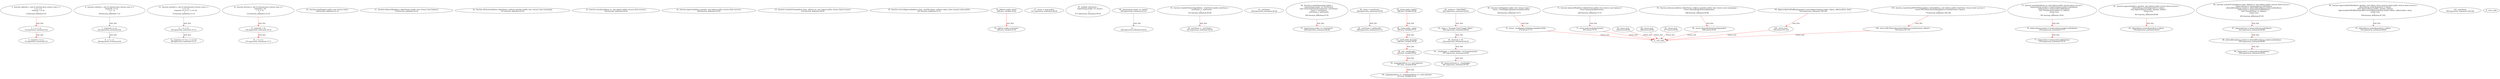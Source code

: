 digraph  {
13 [label="2_ function add(uint a, uint b) internal pure returns (uint c) {\n        c = a + b;\n        require(c >= a);\n    }\n13-function_definition-3-6", method="add(uint a,uint b)", type_label=function_definition];
31 [label="3_ c = a + b;\n31-expression_statement-4-4", method="add(uint a,uint b)", type_label=expression_statement];
37 [label="4_ require(c >= a);\n37-expression_statement-5-5", method="add(uint a,uint b)", type_label=expression_statement];
44 [label="6_ function sub(uint a, uint b) internal pure returns (uint c) {\n        require(b <= a);\n        c = a - b;\n    }\n44-function_definition-7-10", method="sub(uint a,uint b)", type_label=function_definition];
62 [label="7_ require(b <= a);\n62-expression_statement-8-8", method="sub(uint a,uint b)", type_label=expression_statement];
69 [label="8_ c = a - b;\n69-expression_statement-9-9", method="sub(uint a,uint b)", type_label=expression_statement];
75 [label="10_ function mul(uint a, uint b) internal pure returns (uint c) {\n        c = a * b;\n        require(a == 0 || c / a == b);\n    }\n75-function_definition-11-14", method="mul(uint a,uint b)", type_label=function_definition];
93 [label="11_ c = a * b;\n93-expression_statement-12-12", method="mul(uint a,uint b)", type_label=expression_statement];
99 [label="12_ require(a == 0 || c / a == b);\n99-expression_statement-13-13", method="mul(uint a,uint b)", type_label=expression_statement];
112 [label="14_ function div(uint a, uint b) internal pure returns (uint c) {\n        require(b > 0);\n        c = a / b;\n    }\n112-function_definition-15-18", method="div(uint a,uint b)", type_label=function_definition];
130 [label="15_ require(b > 0);\n130-expression_statement-16-16", method="div(uint a,uint b)", type_label=expression_statement];
137 [label="16_ c = a / b;\n137-expression_statement-17-17", method="div(uint a,uint b)", type_label=expression_statement];
146 [label="20_ function totalSupply() public view returns (uint);\n146-function_definition-21-21", method="totalSupply()", type_label=function_definition];
154 [label="21_ function balanceOf(address tokenOwner) public view returns (uint balance);\n154-function_definition-22-22", method="balanceOf(address tokenOwner)", type_label=function_definition];
167 [label="22_ function allowance(address tokenOwner, address spender) public view returns (uint remaining);\n167-function_definition-23-23", method="allowance(address tokenOwner,address spender)", type_label=function_definition];
184 [label="23_ function transfer(address to, uint tokens) public returns (bool success);\n184-function_definition-24-24", method="transfer(address to,uint tokens)", type_label=function_definition];
200 [label="24_ function approve(address spender, uint tokens) public returns (bool success);\n200-function_definition-25-25", method="approve(address spender,uint tokens)", type_label=function_definition];
216 [label="25_ function transferFrom(address from, address to, uint tokens) public returns (bool success);\n216-function_definition-26-26", method="transferFrom(address from,address to,uint tokens)", type_label=function_definition];
267 [label="30_ function receiveApproval(address from, uint256 tokens, address token, bytes memory data) public;\n267-function_definition-31-31", method="receiveApproval(address from,uint256 tokens,address token,bytes memory data)", type_label=function_definition];
289 [label="33_ address public owner;\n289-new_variable-34-34", method="", type_label=new_variable];
294 [label="34_ address public newOwner;\n294-new_variable-35-35", method="", type_label=new_variable];
311 [label="37_ owner = msg.sender;\n311-expression_statement-38-38", method="", type_label=expression_statement];
317 [label="39_ modifier onlyOwner {\n        require(msg.sender == owner);\n        _;\n    }\n317-expression_statement-40-43", method="", type_label=expression_statement];
320 [label="40_ require(msg.sender == owner);\n320-expression_statement-41-41", method="", type_label=expression_statement];
329 [label="41_ _;\n329-expression_statement-42-42", method="", type_label=expression_statement];
331 [label="43_ function transferOwnership(address _newOwner) public onlyOwner {\n        newOwner = _newOwner;\n    }\n331-function_definition-44-46", method="transferOwnership(address _newOwner)", type_label=function_definition];
338 [label="43_ onlyOwner\n338-expression_statement-44-44", method="transferOwnership(address _newOwner)", type_label=expression_statement];
341 [label="44_ newOwner = _newOwner;\n341-expression_statement-45-45", method="transferOwnership(address _newOwner)", type_label=expression_statement];
345 [label="46_ function acceptOwnership() public {\n        require(msg.sender == newOwner);\n        emit OwnershipTransferred(owner, newOwner);\n        owner = newOwner;\n        newOwner = address(0);\n    }\n345-function_definition-47-52", method="acceptOwnership()", type_label=function_definition];
349 [label="47_ require(msg.sender == newOwner);\n349-expression_statement-48-48", method="acceptOwnership()", type_label=expression_statement];
364 [label="49_ owner = newOwner;\n364-expression_statement-50-50", method="acceptOwnership()", type_label=expression_statement];
368 [label="50_ newOwner = address(0);\n368-expression_statement-51-51", method="acceptOwnership()", type_label=expression_statement];
388 [label="55_ string public symbol;\n388-new_variable-56-56", method="", type_label=new_variable];
393 [label="56_ string public  name;\n393-new_variable-57-57", method="", type_label=new_variable];
398 [label="57_ uint8 public decimals;\n398-new_variable-58-58", method="", type_label=new_variable];
403 [label="58_ uint _totalSupply;\n403-new_variable-59-59", method="", type_label=new_variable];
407 [label="59_ mapping(address => uint) balances;\n407-new_variable-60-60", method="", type_label=new_variable];
413 [label="60_ mapping(address => mapping(address => uint)) allowed;\n413-new_variable-61-61", method="", type_label=new_variable];
423 [label="62_ symbol = \"NEOFIXED\";\n423-expression_statement-63-63", method="", type_label=expression_statement];
428 [label="63_ name = \"Example Fixed Supply Token\";\n428-expression_statement-64-64", method="", type_label=expression_statement];
433 [label="64_ decimals = 18;\n433-expression_statement-65-65", method="", type_label=expression_statement];
437 [label="65_ _totalSupply = 10000000000 * 10**uint(decimals);\n437-expression_statement-66-66", method="", type_label=expression_statement];
447 [label="66_ balances[owner] = _totalSupply;\n447-expression_statement-67-67", method="", type_label=expression_statement];
463 [label="69_ function totalSupply() public view returns (uint) {\n        return _totalSupply.sub(balances[address(0)]);\n    }\n463-function_definition-70-72", method="totalSupply()", type_label=function_definition];
472 [label="70_ return _totalSupply.sub(balances[address(0)]);\n472-return-71-71", method="totalSupply()", type_label=return];
483 [label="72_ function balanceOf(address tokenOwner) public view returns (uint balance) {\n        return balances[tokenOwner];\n    }\n483-function_definition-73-75", method="balanceOf(address tokenOwner)", type_label=function_definition];
497 [label="73_ return balances[tokenOwner];\n497-return-74-74", method="balanceOf(address tokenOwner)", type_label=return];
501 [label="75_ function transfer(address to, uint tokens) public returns (bool success) {\n        balances[msg.sender] = balances[msg.sender].sub(tokens);\n        balances[to] = balances[to].add(tokens);\n        emit Transfer(msg.sender, to, tokens);\n        return true;\n    }\n501-function_definition-76-81", method="transfer(address to,uint tokens)", type_label=function_definition];
518 [label="76_ balances[msg.sender] = balances[msg.sender].sub(tokens);\n518-expression_statement-77-77", method="transfer(address to,uint tokens)", type_label=expression_statement];
535 [label="77_ balances[to] = balances[to].add(tokens);\n535-expression_statement-78-78", method="transfer(address to,uint tokens)", type_label=expression_statement];
558 [label="79_ return true;\n558-return-80-80", method="transfer(address to,uint tokens)", type_label=return];
561 [label="81_ function approve(address spender, uint tokens) public returns (bool success) {\n        allowed[msg.sender][spender] = tokens;\n        emit Approval(msg.sender, spender, tokens);\n        return true;\n    }\n561-function_definition-82-86", method="approve(address spender,uint tokens)", type_label=function_definition];
578 [label="82_ allowed[msg.sender][spender] = tokens;\n578-expression_statement-83-83", method="approve(address spender,uint tokens)", type_label=expression_statement];
598 [label="84_ return true;\n598-return-85-85", method="approve(address spender,uint tokens)", type_label=return];
601 [label="86_ function transferFrom(address from, address to, uint tokens) public returns (bool success) {\n        balances[from] = balances[from].sub(tokens);\n        allowed[from][msg.sender] = allowed[from][msg.sender].sub(tokens);\n        balances[to] = balances[to].add(tokens);\n        emit Transfer(from, to, tokens);\n        return true;\n    }\n601-function_definition-87-93", method="transferFrom(address from,address to,uint tokens)", type_label=function_definition];
622 [label="87_ balances[from] = balances[from].sub(tokens);\n622-expression_statement-88-88", method="transferFrom(address from,address to,uint tokens)", type_label=expression_statement];
635 [label="88_ allowed[from][msg.sender] = allowed[from][msg.sender].sub(tokens);\n635-expression_statement-89-89", method="transferFrom(address from,address to,uint tokens)", type_label=expression_statement];
656 [label="89_ balances[to] = balances[to].add(tokens);\n656-expression_statement-90-90", method="transferFrom(address from,address to,uint tokens)", type_label=expression_statement];
677 [label="91_ return true;\n677-return-92-92", method="transferFrom(address from,address to,uint tokens)", type_label=return];
680 [label="93_ function allowance(address tokenOwner, address spender) public view returns (uint remaining) {\n        return allowed[tokenOwner][spender];\n    }\n680-function_definition-94-96", method="allowance(address tokenOwner,address spender)", type_label=function_definition];
698 [label="94_ return allowed[tokenOwner][spender];\n698-return-95-95", method="allowance(address tokenOwner,address spender)", type_label=return];
704 [label="96_ function approveAndCall(address spender, uint tokens, bytes memory data) public returns (bool success) {\n        allowed[msg.sender][spender] = tokens;\n        emit Approval(msg.sender, spender, tokens);\n        ApproveAndCallFallBack(spender).receiveApproval(msg.sender, tokens, address(this), data);\n        return true;\n    }\n704-function_definition-97-102", method="approveAndCall(address spender,uint tokens,bytes memory data)", type_label=function_definition];
725 [label="97_ allowed[msg.sender][spender] = tokens;\n725-expression_statement-98-98", method="approveAndCall(address spender,uint tokens,bytes memory data)", type_label=expression_statement];
745 [label="99_ ApproveAndCallFallBack(spender).receiveApproval(msg.sender, tokens, address(this), data);\n745-expression_statement-100-100", method="approveAndCall(address spender,uint tokens,bytes memory data)", type_label=expression_statement];
765 [label="100_ return true;\n765-return-101-101", method="approveAndCall(address spender,uint tokens,bytes memory data)", type_label=return];
774 [label="105_ function transferAnyERC20Token(address tokenAddress, uint tokens) public onlyOwner returns (bool success) {\n        return ERC20Interface(tokenAddress).transfer(owner, tokens);\n    }\n774-function_definition-106-108", method="transferAnyERC20Token(address tokenAddress,uint tokens)", type_label=function_definition];
785 [label="105_ onlyOwner\n785-expression_statement-106-106", method="transferAnyERC20Token(address tokenAddress,uint tokens)", type_label=expression_statement];
793 [label="106_ return ERC20Interface(tokenAddress).transfer(owner, tokens);\n793-return-107-107", method="transferAnyERC20Token(address tokenAddress,uint tokens)", type_label=return];
1 [label="0_ start_node", method="", type_label=start];
2 [label="0_ exit_node", method="", type_label=exit];
13 -> 31  [color=red, controlflow_type=next_line, edge_type=CFG_edge, key=0, label=next_line];
31 -> 37  [color=red, controlflow_type=next_line, edge_type=CFG_edge, key=0, label=next_line];
44 -> 62  [color=red, controlflow_type=next_line, edge_type=CFG_edge, key=0, label=next_line];
62 -> 69  [color=red, controlflow_type=next_line, edge_type=CFG_edge, key=0, label=next_line];
75 -> 93  [color=red, controlflow_type=next_line, edge_type=CFG_edge, key=0, label=next_line];
93 -> 99  [color=red, controlflow_type=next_line, edge_type=CFG_edge, key=0, label=next_line];
112 -> 130  [color=red, controlflow_type=next_line, edge_type=CFG_edge, key=0, label=next_line];
130 -> 137  [color=red, controlflow_type=next_line, edge_type=CFG_edge, key=0, label=next_line];
289 -> 294  [color=red, controlflow_type=next_line, edge_type=CFG_edge, key=0, label=next_line];
320 -> 329  [color=red, controlflow_type=next_line, edge_type=CFG_edge, key=0, label=next_line];
331 -> 341  [color=red, controlflow_type=next_line, edge_type=CFG_edge, key=0, label=next_line];
345 -> 349  [color=red, controlflow_type=next_line, edge_type=CFG_edge, key=0, label=next_line];
364 -> 368  [color=red, controlflow_type=next_line, edge_type=CFG_edge, key=0, label=next_line];
388 -> 393  [color=red, controlflow_type=next_line, edge_type=CFG_edge, key=0, label=next_line];
393 -> 398  [color=red, controlflow_type=next_line, edge_type=CFG_edge, key=0, label=next_line];
398 -> 403  [color=red, controlflow_type=next_line, edge_type=CFG_edge, key=0, label=next_line];
403 -> 407  [color=red, controlflow_type=next_line, edge_type=CFG_edge, key=0, label=next_line];
407 -> 413  [color=red, controlflow_type=next_line, edge_type=CFG_edge, key=0, label=next_line];
423 -> 428  [color=red, controlflow_type=next_line, edge_type=CFG_edge, key=0, label=next_line];
428 -> 433  [color=red, controlflow_type=next_line, edge_type=CFG_edge, key=0, label=next_line];
433 -> 437  [color=red, controlflow_type=next_line, edge_type=CFG_edge, key=0, label=next_line];
437 -> 447  [color=red, controlflow_type=next_line, edge_type=CFG_edge, key=0, label=next_line];
463 -> 472  [color=red, controlflow_type=next_line, edge_type=CFG_edge, key=0, label=next_line];
472 -> 2  [color=red, controlflow_type=return_exit, edge_type=CFG_edge, key=0, label=return_exit];
483 -> 497  [color=red, controlflow_type=next_line, edge_type=CFG_edge, key=0, label=next_line];
497 -> 2  [color=red, controlflow_type=return_exit, edge_type=CFG_edge, key=0, label=return_exit];
501 -> 518  [color=red, controlflow_type=next_line, edge_type=CFG_edge, key=0, label=next_line];
518 -> 535  [color=red, controlflow_type=next_line, edge_type=CFG_edge, key=0, label=next_line];
558 -> 2  [color=red, controlflow_type=return_exit, edge_type=CFG_edge, key=0, label=return_exit];
561 -> 578  [color=red, controlflow_type=next_line, edge_type=CFG_edge, key=0, label=next_line];
598 -> 2  [color=red, controlflow_type=return_exit, edge_type=CFG_edge, key=0, label=return_exit];
601 -> 622  [color=red, controlflow_type=next_line, edge_type=CFG_edge, key=0, label=next_line];
622 -> 635  [color=red, controlflow_type=next_line, edge_type=CFG_edge, key=0, label=next_line];
635 -> 656  [color=red, controlflow_type=next_line, edge_type=CFG_edge, key=0, label=next_line];
677 -> 2  [color=red, controlflow_type=return_exit, edge_type=CFG_edge, key=0, label=return_exit];
680 -> 698  [color=red, controlflow_type=next_line, edge_type=CFG_edge, key=0, label=next_line];
698 -> 2  [color=red, controlflow_type=return_exit, edge_type=CFG_edge, key=0, label=return_exit];
704 -> 725  [color=red, controlflow_type=next_line, edge_type=CFG_edge, key=0, label=next_line];
745 -> 765  [color=red, controlflow_type=next_line, edge_type=CFG_edge, key=0, label=next_line];
765 -> 2  [color=red, controlflow_type=return_exit, edge_type=CFG_edge, key=0, label=return_exit];
774 -> 793  [color=red, controlflow_type=next_line, edge_type=CFG_edge, key=0, label=next_line];
793 -> 2  [color=red, controlflow_type=return_exit, edge_type=CFG_edge, key=0, label=return_exit];
}
